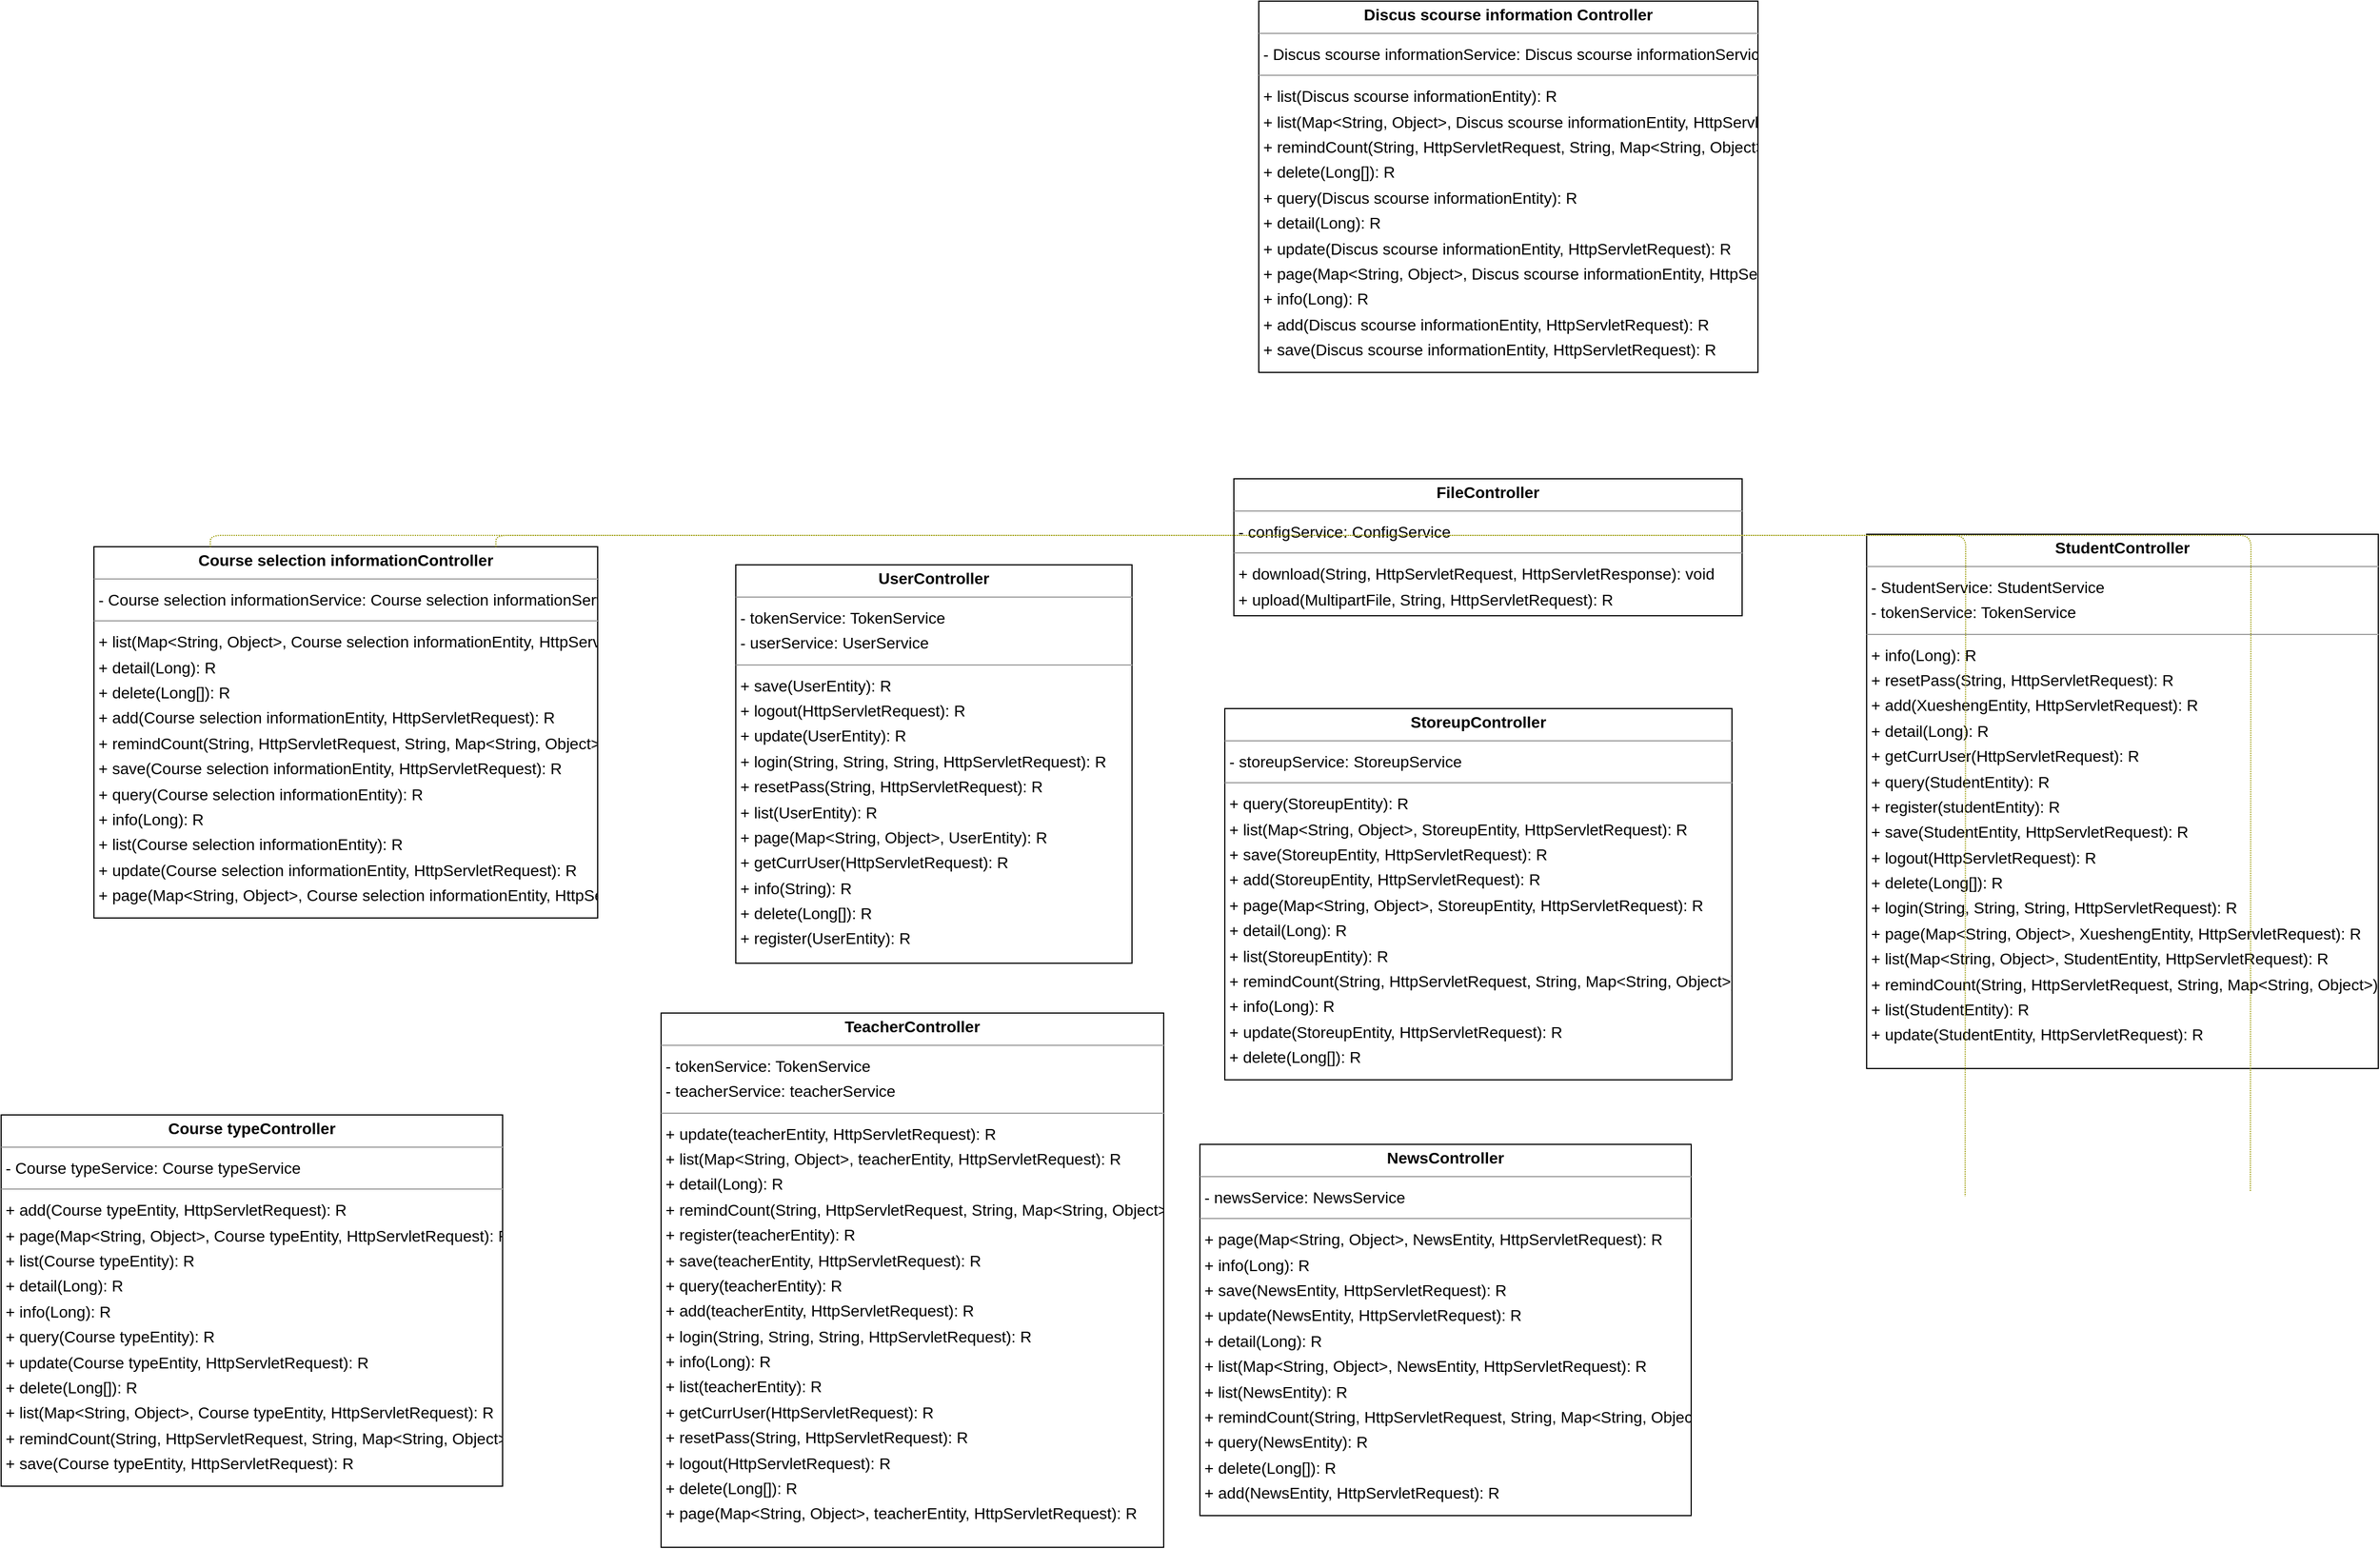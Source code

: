 <mxfile version="24.3.0" type="device">
  <diagram id="e9vmOJx6UXK1eXBnLMV4" name="第 1 页">
    <mxGraphModel dx="2421" dy="618" grid="1" gridSize="10" guides="1" tooltips="1" connect="1" arrows="1" fold="1" page="0" pageScale="1" pageWidth="827" pageHeight="1169" background="none" math="0" shadow="0">
      <root>
        <mxCell id="0" />
        <mxCell id="1" parent="0" />
        <mxCell id="node1" value="&lt;p style=&quot;margin:0px;margin-top:4px;text-align:center;&quot;&gt;&lt;b&gt;Discus scourse information Controller&lt;/b&gt;&lt;/p&gt;&lt;hr size=&quot;1&quot;&gt;&lt;p style=&quot;margin:0 0 0 4px;line-height:1.6;&quot;&gt;- Discus scourse informationService: Discus scourse informationService&lt;/p&gt;&lt;hr size=&quot;1&quot;&gt;&lt;p style=&quot;margin:0 0 0 4px;line-height:1.6;&quot;&gt;+ list(Discus scourse informationEntity): R&lt;br&gt;+ list(Map&amp;lt;String, Object&amp;gt;, Discus scourse informationEntity, HttpServletRequest): R&lt;br&gt;+ remindCount(String, HttpServletRequest, String, Map&amp;lt;String, Object&amp;gt;): R&lt;br&gt;+ delete(Long[]): R&lt;br&gt;+ query(Discus scourse informationEntity): R&lt;br&gt;+ detail(Long): R&lt;br&gt;+ update(Discus scourse informationEntity, HttpServletRequest): R&lt;br&gt;+ page(Map&amp;lt;String, Object&amp;gt;, Discus scourse informationEntity, HttpServletRequest): R&lt;br&gt;+ info(Long): R&lt;br&gt;+ add(Discus scourse informationEntity, HttpServletRequest): R&lt;br&gt;+ save(Discus scourse informationEntity, HttpServletRequest): R&lt;/p&gt;" style="verticalAlign=top;align=left;overflow=fill;fontSize=14;fontFamily=Helvetica;html=1;rounded=0;shadow=0;comic=0;labelBackgroundColor=none;strokeWidth=1;" parent="1" vertex="1">
          <mxGeometry x="-49" y="60" width="441" height="328" as="geometry" />
        </mxCell>
        <mxCell id="ZGr0lM3EEifFJW2oDLYv-1" value="&lt;p style=&quot;margin:0px;margin-top:4px;text-align:center;&quot;&gt;&lt;b&gt;FileController&lt;/b&gt;&lt;/p&gt;&lt;hr size=&quot;1&quot;/&gt;&lt;p style=&quot;margin:0 0 0 4px;line-height:1.6;&quot;&gt;- configService: ConfigService&lt;/p&gt;&lt;hr size=&quot;1&quot;/&gt;&lt;p style=&quot;margin:0 0 0 4px;line-height:1.6;&quot;&gt;+ download(String, HttpServletRequest, HttpServletResponse): void&lt;br/&gt;+ upload(MultipartFile, String, HttpServletRequest): R&lt;/p&gt;" style="verticalAlign=top;align=left;overflow=fill;fontSize=14;fontFamily=Helvetica;html=1;rounded=0;shadow=0;comic=0;labelBackgroundColor=none;strokeWidth=1;" vertex="1" parent="1">
          <mxGeometry x="-71" y="482" width="449" height="121" as="geometry" />
        </mxCell>
        <mxCell id="ZGr0lM3EEifFJW2oDLYv-4" value="&lt;p style=&quot;margin:0px;margin-top:4px;text-align:center;&quot;&gt;&lt;b&gt;StudentController&lt;/b&gt;&lt;/p&gt;&lt;hr size=&quot;1&quot;/&gt;&lt;p style=&quot;margin:0 0 0 4px;line-height:1.6;&quot;&gt;- StudentService: StudentService&lt;br/&gt;- tokenService: TokenService&lt;/p&gt;&lt;hr size=&quot;1&quot;/&gt;&lt;p style=&quot;margin:0 0 0 4px;line-height:1.6;&quot;&gt;+ info(Long): R&lt;br/&gt;+ resetPass(String, HttpServletRequest): R&lt;br/&gt;+ add(XueshengEntity, HttpServletRequest): R&lt;br/&gt;+ detail(Long): R&lt;br/&gt;+ getCurrUser(HttpServletRequest): R&lt;br/&gt;+ query(StudentEntity): R&lt;br/&gt;+ register(studentEntity): R&lt;br/&gt;+ save(StudentEntity, HttpServletRequest): R&lt;br/&gt;+ logout(HttpServletRequest): R&lt;br/&gt;+ delete(Long[]): R&lt;br/&gt;+ login(String, String, String, HttpServletRequest): R&lt;br/&gt;+ page(Map&amp;lt;String, Object&amp;gt;, XueshengEntity, HttpServletRequest): R&lt;br/&gt;+ list(Map&amp;lt;String, Object&amp;gt;, StudentEntity, HttpServletRequest): R&lt;br/&gt;+ remindCount(String, HttpServletRequest, String, Map&amp;lt;String, Object&amp;gt;): R&lt;br/&gt;+ list(StudentEntity): R&lt;br/&gt;+ update(StudentEntity, HttpServletRequest): R&lt;/p&gt;" style="verticalAlign=top;align=left;overflow=fill;fontSize=14;fontFamily=Helvetica;html=1;rounded=0;shadow=0;comic=0;labelBackgroundColor=none;strokeWidth=1;" vertex="1" parent="1">
          <mxGeometry x="488" y="531" width="452" height="472" as="geometry" />
        </mxCell>
        <mxCell id="ZGr0lM3EEifFJW2oDLYv-5" value="&lt;p style=&quot;margin:0px;margin-top:4px;text-align:center;&quot;&gt;&lt;b&gt;Course selection informationController&lt;/b&gt;&lt;/p&gt;&lt;hr size=&quot;1&quot;/&gt;&lt;p style=&quot;margin:0 0 0 4px;line-height:1.6;&quot;&gt;- Course selection informationService: Course selection informationService&lt;/p&gt;&lt;hr size=&quot;1&quot;/&gt;&lt;p style=&quot;margin:0 0 0 4px;line-height:1.6;&quot;&gt;+ list(Map&amp;lt;String, Object&amp;gt;, Course selection informationEntity, HttpServletRequest): R&lt;br/&gt;+ detail(Long): R&lt;br/&gt;+ delete(Long[]): R&lt;br/&gt;+ add(Course selection informationEntity, HttpServletRequest): R&lt;br/&gt;+ remindCount(String, HttpServletRequest, String, Map&amp;lt;String, Object&amp;gt;): R&lt;br/&gt;+ save(Course selection informationEntity, HttpServletRequest): R&lt;br/&gt;+ query(Course selection informationEntity): R&lt;br/&gt;+ info(Long): R&lt;br/&gt;+ list(Course selection informationEntity): R&lt;br/&gt;+ update(Course selection informationEntity, HttpServletRequest): R&lt;br/&gt;+ page(Map&amp;lt;String, Object&amp;gt;, Course selection informationEntity, HttpServletRequest): R&lt;/p&gt;" style="verticalAlign=top;align=left;overflow=fill;fontSize=14;fontFamily=Helvetica;html=1;rounded=0;shadow=0;comic=0;labelBackgroundColor=none;strokeWidth=1;" vertex="1" parent="1">
          <mxGeometry x="-1078" y="542" width="445" height="328" as="geometry" />
        </mxCell>
        <mxCell id="ZGr0lM3EEifFJW2oDLYv-6" value="" style="html=1;rounded=1;edgeStyle=orthogonalEdgeStyle;dashed=1;dashPattern=1 1;startArrow=none;endArrow=none;strokeColor=#999900;exitX=0.798;exitY=0.000;exitDx=0;exitDy=0;entryX=0.500;entryY=1.000;entryDx=0;entryDy=0;" edge="1" parent="1" source="ZGr0lM3EEifFJW2oDLYv-5">
          <mxGeometry width="50" height="50" relative="1" as="geometry">
            <Array as="points" />
            <mxPoint x="827" y="1112" as="targetPoint" />
          </mxGeometry>
        </mxCell>
        <mxCell id="ZGr0lM3EEifFJW2oDLYv-7" value="" style="html=1;rounded=1;edgeStyle=orthogonalEdgeStyle;dashed=1;dashPattern=1 1;startArrow=none;endArrow=none;strokeColor=#999900;exitX=0.231;exitY=0.000;exitDx=0;exitDy=0;entryX=0.500;entryY=1.001;entryDx=0;entryDy=0;" edge="1" parent="1" source="ZGr0lM3EEifFJW2oDLYv-5">
          <mxGeometry width="50" height="50" relative="1" as="geometry">
            <Array as="points" />
            <mxPoint x="575" y="1116" as="targetPoint" />
          </mxGeometry>
        </mxCell>
        <mxCell id="ZGr0lM3EEifFJW2oDLYv-8" value="&lt;p style=&quot;margin:0px;margin-top:4px;text-align:center;&quot;&gt;&lt;b&gt;UserController&lt;/b&gt;&lt;/p&gt;&lt;hr size=&quot;1&quot;/&gt;&lt;p style=&quot;margin:0 0 0 4px;line-height:1.6;&quot;&gt;- tokenService: TokenService&lt;br/&gt;- userService: UserService&lt;/p&gt;&lt;hr size=&quot;1&quot;/&gt;&lt;p style=&quot;margin:0 0 0 4px;line-height:1.6;&quot;&gt;+ save(UserEntity): R&lt;br/&gt;+ logout(HttpServletRequest): R&lt;br/&gt;+ update(UserEntity): R&lt;br/&gt;+ login(String, String, String, HttpServletRequest): R&lt;br/&gt;+ resetPass(String, HttpServletRequest): R&lt;br/&gt;+ list(UserEntity): R&lt;br/&gt;+ page(Map&amp;lt;String, Object&amp;gt;, UserEntity): R&lt;br/&gt;+ getCurrUser(HttpServletRequest): R&lt;br/&gt;+ info(String): R&lt;br/&gt;+ delete(Long[]): R&lt;br/&gt;+ register(UserEntity): R&lt;/p&gt;" style="verticalAlign=top;align=left;overflow=fill;fontSize=14;fontFamily=Helvetica;html=1;rounded=0;shadow=0;comic=0;labelBackgroundColor=none;strokeWidth=1;" vertex="1" parent="1">
          <mxGeometry x="-511" y="558" width="350" height="352" as="geometry" />
        </mxCell>
        <mxCell id="ZGr0lM3EEifFJW2oDLYv-9" value="&lt;p style=&quot;margin:0px;margin-top:4px;text-align:center;&quot;&gt;&lt;b&gt;StoreupController&lt;/b&gt;&lt;/p&gt;&lt;hr size=&quot;1&quot;/&gt;&lt;p style=&quot;margin:0 0 0 4px;line-height:1.6;&quot;&gt;- storeupService: StoreupService&lt;/p&gt;&lt;hr size=&quot;1&quot;/&gt;&lt;p style=&quot;margin:0 0 0 4px;line-height:1.6;&quot;&gt;+ query(StoreupEntity): R&lt;br/&gt;+ list(Map&amp;lt;String, Object&amp;gt;, StoreupEntity, HttpServletRequest): R&lt;br/&gt;+ save(StoreupEntity, HttpServletRequest): R&lt;br/&gt;+ add(StoreupEntity, HttpServletRequest): R&lt;br/&gt;+ page(Map&amp;lt;String, Object&amp;gt;, StoreupEntity, HttpServletRequest): R&lt;br/&gt;+ detail(Long): R&lt;br/&gt;+ list(StoreupEntity): R&lt;br/&gt;+ remindCount(String, HttpServletRequest, String, Map&amp;lt;String, Object&amp;gt;): R&lt;br/&gt;+ info(Long): R&lt;br/&gt;+ update(StoreupEntity, HttpServletRequest): R&lt;br/&gt;+ delete(Long[]): R&lt;/p&gt;" style="verticalAlign=top;align=left;overflow=fill;fontSize=14;fontFamily=Helvetica;html=1;rounded=0;shadow=0;comic=0;labelBackgroundColor=none;strokeWidth=1;" vertex="1" parent="1">
          <mxGeometry x="-79" y="685" width="448" height="328" as="geometry" />
        </mxCell>
        <mxCell id="ZGr0lM3EEifFJW2oDLYv-10" value="&lt;p style=&quot;margin:0px;margin-top:4px;text-align:center;&quot;&gt;&lt;b&gt;NewsController&lt;/b&gt;&lt;/p&gt;&lt;hr size=&quot;1&quot;/&gt;&lt;p style=&quot;margin:0 0 0 4px;line-height:1.6;&quot;&gt;- newsService: NewsService&lt;/p&gt;&lt;hr size=&quot;1&quot;/&gt;&lt;p style=&quot;margin:0 0 0 4px;line-height:1.6;&quot;&gt;+ page(Map&amp;lt;String, Object&amp;gt;, NewsEntity, HttpServletRequest): R&lt;br/&gt;+ info(Long): R&lt;br/&gt;+ save(NewsEntity, HttpServletRequest): R&lt;br/&gt;+ update(NewsEntity, HttpServletRequest): R&lt;br/&gt;+ detail(Long): R&lt;br/&gt;+ list(Map&amp;lt;String, Object&amp;gt;, NewsEntity, HttpServletRequest): R&lt;br/&gt;+ list(NewsEntity): R&lt;br/&gt;+ remindCount(String, HttpServletRequest, String, Map&amp;lt;String, Object&amp;gt;): R&lt;br/&gt;+ query(NewsEntity): R&lt;br/&gt;+ delete(Long[]): R&lt;br/&gt;+ add(NewsEntity, HttpServletRequest): R&lt;/p&gt;" style="verticalAlign=top;align=left;overflow=fill;fontSize=14;fontFamily=Helvetica;html=1;rounded=0;shadow=0;comic=0;labelBackgroundColor=none;strokeWidth=1;" vertex="1" parent="1">
          <mxGeometry x="-101" y="1070" width="434" height="328" as="geometry" />
        </mxCell>
        <mxCell id="ZGr0lM3EEifFJW2oDLYv-11" value="&lt;p style=&quot;margin:0px;margin-top:4px;text-align:center;&quot;&gt;&lt;b&gt;Course typeController&lt;/b&gt;&lt;/p&gt;&lt;hr size=&quot;1&quot;/&gt;&lt;p style=&quot;margin:0 0 0 4px;line-height:1.6;&quot;&gt;- Course typeService: Course typeService&lt;/p&gt;&lt;hr size=&quot;1&quot;/&gt;&lt;p style=&quot;margin:0 0 0 4px;line-height:1.6;&quot;&gt;+ add(Course typeEntity, HttpServletRequest): R&lt;br/&gt;+ page(Map&amp;lt;String, Object&amp;gt;, Course typeEntity, HttpServletRequest): R&lt;br/&gt;+ list(Course typeEntity): R&lt;br/&gt;+ detail(Long): R&lt;br/&gt;+ info(Long): R&lt;br/&gt;+ query(Course typeEntity): R&lt;br/&gt;+ update(Course typeEntity, HttpServletRequest): R&lt;br/&gt;+ delete(Long[]): R&lt;br/&gt;+ list(Map&amp;lt;String, Object&amp;gt;, Course typeEntity, HttpServletRequest): R&lt;br/&gt;+ remindCount(String, HttpServletRequest, String, Map&amp;lt;String, Object&amp;gt;): R&lt;br/&gt;+ save(Course typeEntity, HttpServletRequest): R&lt;/p&gt;" style="verticalAlign=top;align=left;overflow=fill;fontSize=14;fontFamily=Helvetica;html=1;rounded=0;shadow=0;comic=0;labelBackgroundColor=none;strokeWidth=1;" vertex="1" parent="1">
          <mxGeometry x="-1160" y="1044" width="443" height="328" as="geometry" />
        </mxCell>
        <mxCell id="ZGr0lM3EEifFJW2oDLYv-12" value="&lt;p style=&quot;margin:0px;margin-top:4px;text-align:center;&quot;&gt;&lt;b&gt;TeacherController&lt;/b&gt;&lt;/p&gt;&lt;hr size=&quot;1&quot;&gt;&lt;p style=&quot;margin:0 0 0 4px;line-height:1.6;&quot;&gt;- tokenService: TokenService&lt;br&gt;- teacherService: teacherService&lt;/p&gt;&lt;hr size=&quot;1&quot;&gt;&lt;p style=&quot;margin:0 0 0 4px;line-height:1.6;&quot;&gt;+ update(teacherEntity, HttpServletRequest): R&lt;br&gt;+ list(Map&amp;lt;String, Object&amp;gt;, teacherEntity, HttpServletRequest): R&lt;br&gt;+ detail(Long): R&lt;br&gt;+ remindCount(String, HttpServletRequest, String, Map&amp;lt;String, Object&amp;gt;): R&lt;br&gt;+ register(teacherEntity): R&lt;br&gt;+ save(teacherEntity, HttpServletRequest): R&lt;br&gt;+ query(teacherEntity): R&lt;br&gt;+ add(teacherEntity, HttpServletRequest): R&lt;br&gt;+ login(String, String, String, HttpServletRequest): R&lt;br&gt;+ info(Long): R&lt;br&gt;+ list(teacherEntity): R&lt;br&gt;+ getCurrUser(HttpServletRequest): R&lt;br&gt;+ resetPass(String, HttpServletRequest): R&lt;br&gt;+ logout(HttpServletRequest): R&lt;br&gt;+ delete(Long[]): R&lt;br&gt;+ page(Map&amp;lt;String, Object&amp;gt;, teacherEntity, HttpServletRequest): R&lt;/p&gt;" style="verticalAlign=top;align=left;overflow=fill;fontSize=14;fontFamily=Helvetica;html=1;rounded=0;shadow=0;comic=0;labelBackgroundColor=none;strokeWidth=1;" vertex="1" parent="1">
          <mxGeometry x="-577" y="954" width="444" height="472" as="geometry" />
        </mxCell>
      </root>
    </mxGraphModel>
  </diagram>
</mxfile>
